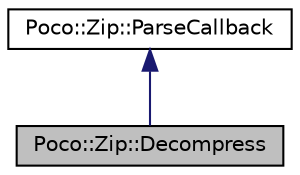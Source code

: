 digraph "Poco::Zip::Decompress"
{
 // LATEX_PDF_SIZE
  edge [fontname="Helvetica",fontsize="10",labelfontname="Helvetica",labelfontsize="10"];
  node [fontname="Helvetica",fontsize="10",shape=record];
  Node1 [label="Poco::Zip::Decompress",height=0.2,width=0.4,color="black", fillcolor="grey75", style="filled", fontcolor="black",tooltip="Decompress extracts files from zip files, can be used to extract single files or all files."];
  Node2 -> Node1 [dir="back",color="midnightblue",fontsize="10",style="solid",fontname="Helvetica"];
  Node2 [label="Poco::Zip::ParseCallback",height=0.2,width=0.4,color="black", fillcolor="white", style="filled",URL="$classPoco_1_1Zip_1_1ParseCallback.html",tooltip="Interface for callbacks to handle ZipData."];
}
